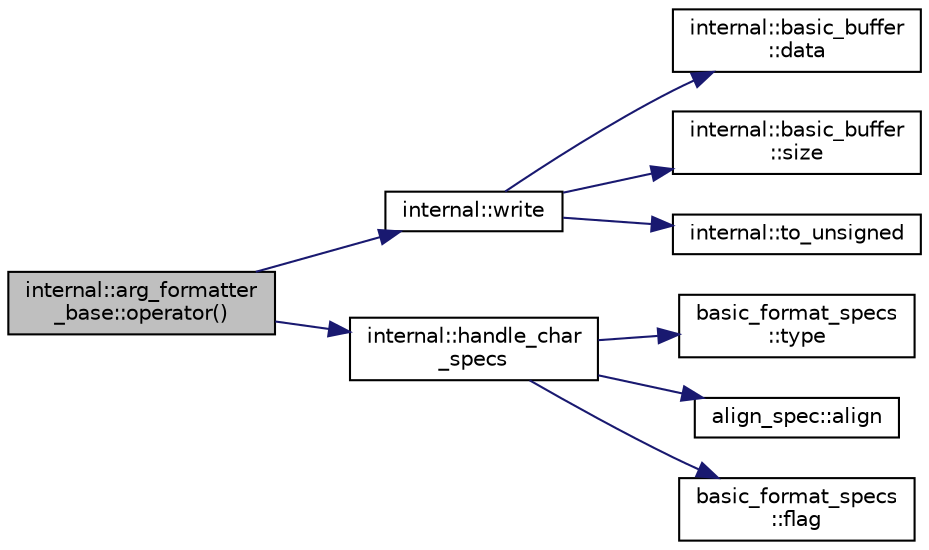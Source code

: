digraph "internal::arg_formatter_base::operator()"
{
  edge [fontname="Helvetica",fontsize="10",labelfontname="Helvetica",labelfontsize="10"];
  node [fontname="Helvetica",fontsize="10",shape=record];
  rankdir="LR";
  Node1 [label="internal::arg_formatter\l_base::operator()",height=0.2,width=0.4,color="black", fillcolor="grey75", style="filled" fontcolor="black"];
  Node1 -> Node2 [color="midnightblue",fontsize="10",style="solid",fontname="Helvetica"];
  Node2 [label="internal::write",height=0.2,width=0.4,color="black", fillcolor="white", style="filled",URL="$namespaceinternal.html#a1d6eb1d297ebb5fc0f724732f23b22eb"];
  Node2 -> Node3 [color="midnightblue",fontsize="10",style="solid",fontname="Helvetica"];
  Node3 [label="internal::basic_buffer\l::data",height=0.2,width=0.4,color="black", fillcolor="white", style="filled",URL="$classinternal_1_1basic__buffer.html#ab4a96d7d4394f469568d290fde5a75a7"];
  Node2 -> Node4 [color="midnightblue",fontsize="10",style="solid",fontname="Helvetica"];
  Node4 [label="internal::basic_buffer\l::size",height=0.2,width=0.4,color="black", fillcolor="white", style="filled",URL="$classinternal_1_1basic__buffer.html#abc95713c3873c5820f10105fe7c7af93"];
  Node2 -> Node5 [color="midnightblue",fontsize="10",style="solid",fontname="Helvetica"];
  Node5 [label="internal::to_unsigned",height=0.2,width=0.4,color="black", fillcolor="white", style="filled",URL="$namespaceinternal.html#acc608c40c33952a5382db8aaaddfc854"];
  Node1 -> Node6 [color="midnightblue",fontsize="10",style="solid",fontname="Helvetica"];
  Node6 [label="internal::handle_char\l_specs",height=0.2,width=0.4,color="black", fillcolor="white", style="filled",URL="$namespaceinternal.html#a0b130c25d32481413e2527484a1ec22b"];
  Node6 -> Node7 [color="midnightblue",fontsize="10",style="solid",fontname="Helvetica"];
  Node7 [label="basic_format_specs\l::type",height=0.2,width=0.4,color="black", fillcolor="white", style="filled",URL="$classbasic__format__specs.html#a5b0cdbc4d0121c398cec967f96e09a3a"];
  Node6 -> Node8 [color="midnightblue",fontsize="10",style="solid",fontname="Helvetica"];
  Node8 [label="align_spec::align",height=0.2,width=0.4,color="black", fillcolor="white", style="filled",URL="$structalign__spec.html#a044d9c06464beeaa9b01bc842fbc7963"];
  Node6 -> Node9 [color="midnightblue",fontsize="10",style="solid",fontname="Helvetica"];
  Node9 [label="basic_format_specs\l::flag",height=0.2,width=0.4,color="black", fillcolor="white", style="filled",URL="$classbasic__format__specs.html#ada3aa9af48a6abf7975cfffd9c1cc00c"];
}
